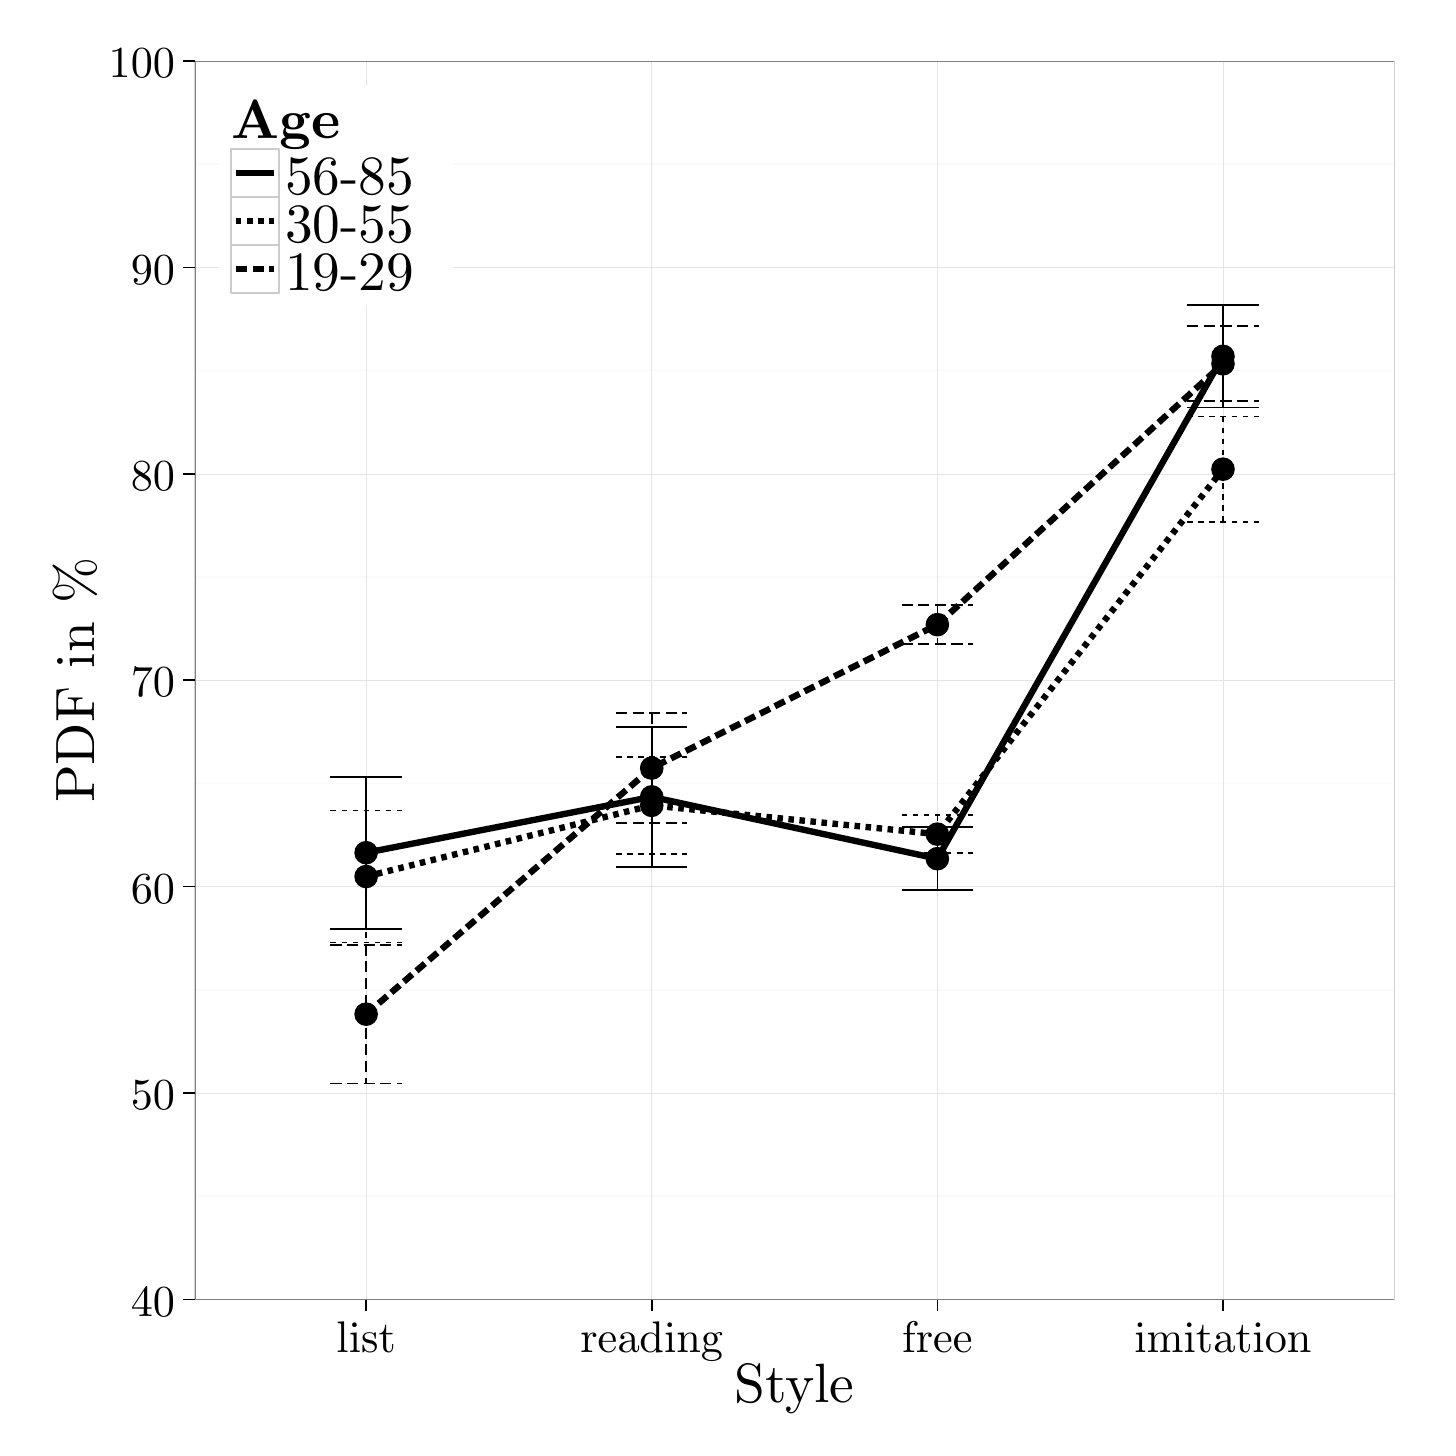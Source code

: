 % Created by tikzDevice version 0.8.1 on 2016-02-09 02:17:35
% !TEX encoding = UTF-8 Unicode
\begin{tikzpicture}[x=1pt,y=1pt]
\definecolor{fillColor}{RGB}{255,255,255}
\path[use as bounding box,fill=fillColor,fill opacity=0.00] (0,0) rectangle (505.89,505.89);
\begin{scope}
\path[clip] (  0.00,  0.00) rectangle (505.89,505.89);
\definecolor{drawColor}{RGB}{255,255,255}
\definecolor{fillColor}{RGB}{255,255,255}

\path[draw=drawColor,line width= 0.6pt,line join=round,line cap=round,fill=fillColor] (  0.00, -0.00) rectangle (505.89,505.89);
\end{scope}
\begin{scope}
\path[clip] ( 60.37, 46.31) rectangle (493.85,493.84);
\definecolor{fillColor}{RGB}{255,255,255}

\path[fill=fillColor] ( 60.37, 46.31) rectangle (493.85,493.84);
\definecolor{drawColor}{gray}{0.98}

\path[draw=drawColor,line width= 0.6pt,line join=round] ( 60.37, 83.60) --
	(493.85, 83.60);

\path[draw=drawColor,line width= 0.6pt,line join=round] ( 60.37,158.19) --
	(493.85,158.19);

\path[draw=drawColor,line width= 0.6pt,line join=round] ( 60.37,232.78) --
	(493.85,232.78);

\path[draw=drawColor,line width= 0.6pt,line join=round] ( 60.37,307.37) --
	(493.85,307.37);

\path[draw=drawColor,line width= 0.6pt,line join=round] ( 60.37,381.96) --
	(493.85,381.96);

\path[draw=drawColor,line width= 0.6pt,line join=round] ( 60.37,456.55) --
	(493.85,456.55);
\definecolor{drawColor}{gray}{0.90}

\path[draw=drawColor,line width= 0.2pt,line join=round] ( 60.37, 46.31) --
	(493.85, 46.31);

\path[draw=drawColor,line width= 0.2pt,line join=round] ( 60.37,120.90) --
	(493.85,120.90);

\path[draw=drawColor,line width= 0.2pt,line join=round] ( 60.37,195.49) --
	(493.85,195.49);

\path[draw=drawColor,line width= 0.2pt,line join=round] ( 60.37,270.08) --
	(493.85,270.08);

\path[draw=drawColor,line width= 0.2pt,line join=round] ( 60.37,344.67) --
	(493.85,344.67);

\path[draw=drawColor,line width= 0.2pt,line join=round] ( 60.37,419.26) --
	(493.85,419.26);

\path[draw=drawColor,line width= 0.2pt,line join=round] ( 60.37,493.84) --
	(493.85,493.84);

\path[draw=drawColor,line width= 0.2pt,line join=round] (122.30, 46.31) --
	(122.30,493.84);

\path[draw=drawColor,line width= 0.2pt,line join=round] (225.50, 46.31) --
	(225.50,493.84);

\path[draw=drawColor,line width= 0.2pt,line join=round] (328.71, 46.31) --
	(328.71,493.84);

\path[draw=drawColor,line width= 0.2pt,line join=round] (431.92, 46.31) --
	(431.92,493.84);
\definecolor{fillColor}{RGB}{0,0,0}

\path[fill=fillColor] (122.30,207.76) circle (  4.27);

\path[fill=fillColor] (122.30,199.15) circle (  4.27);

\path[fill=fillColor] (122.30,149.42) circle (  4.27);

\path[fill=fillColor] (225.50,227.93) circle (  4.27);

\path[fill=fillColor] (225.50,224.86) circle (  4.27);

\path[fill=fillColor] (225.50,238.34) circle (  4.27);

\path[fill=fillColor] (328.71,205.60) circle (  4.27);

\path[fill=fillColor] (328.71,214.47) circle (  4.27);

\path[fill=fillColor] (328.71,290.17) circle (  4.27);

\path[fill=fillColor] (431.92,387.13) circle (  4.27);

\path[fill=fillColor] (431.92,346.35) circle (  4.27);

\path[fill=fillColor] (431.92,384.44) circle (  4.27);
\definecolor{drawColor}{RGB}{0,0,0}

\path[draw=drawColor,line width= 2.3pt,line join=round] (122.30,207.76) --
	(225.50,227.93) --
	(328.71,205.60) --
	(431.92,387.13);

\path[draw=drawColor,line width= 2.3pt,dash pattern=on 2pt off 2pt ,line join=round] (122.30,199.15) --
	(225.50,224.86) --
	(328.71,214.47) --
	(431.92,346.35);

\path[draw=drawColor,line width= 2.3pt,dash pattern=on 4pt off 2pt ,line join=round] (122.30,149.42) --
	(225.50,238.34) --
	(328.71,290.17) --
	(431.92,384.44);

\path[draw=drawColor,line width= 0.6pt,line join=round] (109.40,235.21) --
	(135.20,235.21);

\path[draw=drawColor,line width= 0.6pt,line join=round] (122.30,235.21) --
	(122.30,180.30);

\path[draw=drawColor,line width= 0.6pt,line join=round] (109.40,180.30) --
	(135.20,180.30);

\path[draw=drawColor,line width= 0.6pt,line join=round] (212.60,253.17) --
	(238.41,253.17);

\path[draw=drawColor,line width= 0.6pt,line join=round] (225.50,253.17) --
	(225.50,202.69);

\path[draw=drawColor,line width= 0.6pt,line join=round] (212.60,202.69) --
	(238.41,202.69);

\path[draw=drawColor,line width= 0.6pt,line join=round] (315.81,217.04) --
	(341.61,217.04);

\path[draw=drawColor,line width= 0.6pt,line join=round] (328.71,217.04) --
	(328.71,194.17);

\path[draw=drawColor,line width= 0.6pt,line join=round] (315.81,194.17) --
	(341.61,194.17);

\path[draw=drawColor,line width= 0.6pt,line join=round] (419.02,405.62) --
	(444.82,405.62);

\path[draw=drawColor,line width= 0.6pt,line join=round] (431.92,405.62) --
	(431.92,368.63);

\path[draw=drawColor,line width= 0.6pt,line join=round] (419.02,368.63) --
	(444.82,368.63);

\path[draw=drawColor,line width= 0.6pt,dash pattern=on 2pt off 2pt ,line join=round] (109.40,222.98) --
	(135.20,222.98);

\path[draw=drawColor,line width= 0.6pt,dash pattern=on 2pt off 2pt ,line join=round] (122.30,222.98) --
	(122.30,175.32);

\path[draw=drawColor,line width= 0.6pt,dash pattern=on 2pt off 2pt ,line join=round] (109.40,175.32) --
	(135.20,175.32);

\path[draw=drawColor,line width= 0.6pt,dash pattern=on 2pt off 2pt ,line join=round] (212.60,242.44) --
	(238.41,242.44);

\path[draw=drawColor,line width= 0.6pt,dash pattern=on 2pt off 2pt ,line join=round] (225.50,242.44) --
	(225.50,207.29);

\path[draw=drawColor,line width= 0.6pt,dash pattern=on 2pt off 2pt ,line join=round] (212.60,207.29) --
	(238.41,207.29);

\path[draw=drawColor,line width= 0.6pt,dash pattern=on 2pt off 2pt ,line join=round] (315.81,221.30) --
	(341.61,221.30);

\path[draw=drawColor,line width= 0.6pt,dash pattern=on 2pt off 2pt ,line join=round] (328.71,221.30) --
	(328.71,207.65);

\path[draw=drawColor,line width= 0.6pt,dash pattern=on 2pt off 2pt ,line join=round] (315.81,207.65) --
	(341.61,207.65);

\path[draw=drawColor,line width= 0.6pt,dash pattern=on 2pt off 2pt ,line join=round] (419.02,365.36) --
	(444.82,365.36);

\path[draw=drawColor,line width= 0.6pt,dash pattern=on 2pt off 2pt ,line join=round] (431.92,365.36) --
	(431.92,327.34);

\path[draw=drawColor,line width= 0.6pt,dash pattern=on 2pt off 2pt ,line join=round] (419.02,327.34) --
	(444.82,327.34);

\path[draw=drawColor,line width= 0.6pt,dash pattern=on 4pt off 2pt ,line join=round] (109.40,174.49) --
	(135.20,174.49);

\path[draw=drawColor,line width= 0.6pt,dash pattern=on 4pt off 2pt ,line join=round] (122.30,174.49) --
	(122.30,124.36);

\path[draw=drawColor,line width= 0.6pt,dash pattern=on 4pt off 2pt ,line join=round] (109.40,124.36) --
	(135.20,124.36);

\path[draw=drawColor,line width= 0.6pt,dash pattern=on 4pt off 2pt ,line join=round] (212.60,258.14) --
	(238.41,258.14);

\path[draw=drawColor,line width= 0.6pt,dash pattern=on 4pt off 2pt ,line join=round] (225.50,258.14) --
	(225.50,218.54);

\path[draw=drawColor,line width= 0.6pt,dash pattern=on 4pt off 2pt ,line join=round] (212.60,218.54) --
	(238.41,218.54);

\path[draw=drawColor,line width= 0.6pt,dash pattern=on 4pt off 2pt ,line join=round] (315.81,297.24) --
	(341.61,297.24);

\path[draw=drawColor,line width= 0.6pt,dash pattern=on 4pt off 2pt ,line join=round] (328.71,297.24) --
	(328.71,283.11);

\path[draw=drawColor,line width= 0.6pt,dash pattern=on 4pt off 2pt ,line join=round] (315.81,283.11) --
	(341.61,283.11);

\path[draw=drawColor,line width= 0.6pt,dash pattern=on 4pt off 2pt ,line join=round] (419.02,398.00) --
	(444.82,398.00);

\path[draw=drawColor,line width= 0.6pt,dash pattern=on 4pt off 2pt ,line join=round] (431.92,398.00) --
	(431.92,370.88);

\path[draw=drawColor,line width= 0.6pt,dash pattern=on 4pt off 2pt ,line join=round] (419.02,370.88) --
	(444.82,370.88);
\definecolor{drawColor}{gray}{0.50}

\path[draw=drawColor,line width= 0.6pt,line join=round,line cap=round] ( 60.37, 46.31) rectangle (493.85,493.84);
\end{scope}
\begin{scope}
\path[clip] (  0.00,  0.00) rectangle (505.89,505.89);
\definecolor{drawColor}{RGB}{0,0,0}

\node[text=drawColor,anchor=base east,inner sep=0pt, outer sep=0pt, scale=  1.60] at ( 53.26, 40.27) {40};

\node[text=drawColor,anchor=base east,inner sep=0pt, outer sep=0pt, scale=  1.60] at ( 53.26,114.86) {50};

\node[text=drawColor,anchor=base east,inner sep=0pt, outer sep=0pt, scale=  1.60] at ( 53.26,189.45) {60};

\node[text=drawColor,anchor=base east,inner sep=0pt, outer sep=0pt, scale=  1.60] at ( 53.26,264.04) {70};

\node[text=drawColor,anchor=base east,inner sep=0pt, outer sep=0pt, scale=  1.60] at ( 53.26,338.63) {80};

\node[text=drawColor,anchor=base east,inner sep=0pt, outer sep=0pt, scale=  1.60] at ( 53.26,413.22) {90};

\node[text=drawColor,anchor=base east,inner sep=0pt, outer sep=0pt, scale=  1.60] at ( 53.26,487.81) {100};
\end{scope}
\begin{scope}
\path[clip] (  0.00,  0.00) rectangle (505.89,505.89);
\definecolor{drawColor}{RGB}{0,0,0}

\path[draw=drawColor,line width= 0.6pt,line join=round] ( 56.10, 46.31) --
	( 60.37, 46.31);

\path[draw=drawColor,line width= 0.6pt,line join=round] ( 56.10,120.90) --
	( 60.37,120.90);

\path[draw=drawColor,line width= 0.6pt,line join=round] ( 56.10,195.49) --
	( 60.37,195.49);

\path[draw=drawColor,line width= 0.6pt,line join=round] ( 56.10,270.08) --
	( 60.37,270.08);

\path[draw=drawColor,line width= 0.6pt,line join=round] ( 56.10,344.67) --
	( 60.37,344.67);

\path[draw=drawColor,line width= 0.6pt,line join=round] ( 56.10,419.26) --
	( 60.37,419.26);

\path[draw=drawColor,line width= 0.6pt,line join=round] ( 56.10,493.84) --
	( 60.37,493.84);
\end{scope}
\begin{scope}
\path[clip] (  0.00,  0.00) rectangle (505.89,505.89);
\definecolor{drawColor}{RGB}{0,0,0}

\path[draw=drawColor,line width= 0.6pt,line join=round] (122.30, 42.04) --
	(122.30, 46.31);

\path[draw=drawColor,line width= 0.6pt,line join=round] (225.50, 42.04) --
	(225.50, 46.31);

\path[draw=drawColor,line width= 0.6pt,line join=round] (328.71, 42.04) --
	(328.71, 46.31);

\path[draw=drawColor,line width= 0.6pt,line join=round] (431.92, 42.04) --
	(431.92, 46.31);
\end{scope}
\begin{scope}
\path[clip] (  0.00,  0.00) rectangle (505.89,505.89);
\definecolor{drawColor}{RGB}{0,0,0}

\node[text=drawColor,anchor=base,inner sep=0pt, outer sep=0pt, scale=  1.60] at (122.30, 27.13) {list};

\node[text=drawColor,anchor=base,inner sep=0pt, outer sep=0pt, scale=  1.60] at (225.50, 27.13) {reading};

\node[text=drawColor,anchor=base,inner sep=0pt, outer sep=0pt, scale=  1.60] at (328.71, 27.13) {free};

\node[text=drawColor,anchor=base,inner sep=0pt, outer sep=0pt, scale=  1.60] at (431.92, 27.13) {imitation};
\end{scope}
\begin{scope}
\path[clip] (  0.00,  0.00) rectangle (505.89,505.89);
\definecolor{drawColor}{RGB}{0,0,0}

\node[text=drawColor,anchor=base,inner sep=0pt, outer sep=0pt, scale=  2.00] at (277.11,  9.03) {Style};
\end{scope}
\begin{scope}
\path[clip] (  0.00,  0.00) rectangle (505.89,505.89);
\definecolor{drawColor}{RGB}{0,0,0}

\node[text=drawColor,rotate= 90.00,anchor=base,inner sep=0pt, outer sep=0pt, scale=  2.00] at ( 24.12,270.08) {PDF in {\%}};
\end{scope}
\begin{scope}
\path[clip] (  0.00,  0.00) rectangle (505.89,505.89);
\definecolor{fillColor}{RGB}{255,255,255}

\path[fill=fillColor] ( 69.24,405.66) rectangle (153.66,484.98);
\end{scope}
\begin{scope}
\path[clip] (  0.00,  0.00) rectangle (505.89,505.89);
\definecolor{drawColor}{RGB}{0,0,0}

\node[text=drawColor,anchor=base west,inner sep=0pt, outer sep=0pt, scale=  2.00] at ( 73.51,465.96) {\bfseries Age};
\end{scope}
\begin{scope}
\path[clip] (  0.00,  0.00) rectangle (505.89,505.89);
\definecolor{drawColor}{gray}{0.80}
\definecolor{fillColor}{RGB}{255,255,255}

\path[draw=drawColor,line width= 0.6pt,line join=round,line cap=round,fill=fillColor] ( 73.51,444.61) rectangle ( 90.85,461.96);
\end{scope}
\begin{scope}
\path[clip] (  0.00,  0.00) rectangle (505.89,505.89);
\definecolor{drawColor}{RGB}{0,0,0}

\path[draw=drawColor,line width= 2.3pt,line join=round] ( 75.24,453.29) -- ( 89.12,453.29);
\end{scope}
\begin{scope}
\path[clip] (  0.00,  0.00) rectangle (505.89,505.89);
\definecolor{drawColor}{RGB}{0,0,0}

\path[draw=drawColor,line width= 0.6pt,line join=round] ( 75.24,453.29) -- ( 89.12,453.29);
\end{scope}
\begin{scope}
\path[clip] (  0.00,  0.00) rectangle (505.89,505.89);
\definecolor{drawColor}{gray}{0.80}
\definecolor{fillColor}{RGB}{255,255,255}

\path[draw=drawColor,line width= 0.6pt,line join=round,line cap=round,fill=fillColor] ( 73.51,427.27) rectangle ( 90.85,444.61);
\end{scope}
\begin{scope}
\path[clip] (  0.00,  0.00) rectangle (505.89,505.89);
\definecolor{drawColor}{RGB}{0,0,0}

\path[draw=drawColor,line width= 2.3pt,dash pattern=on 2pt off 2pt ,line join=round] ( 75.24,435.94) -- ( 89.12,435.94);
\end{scope}
\begin{scope}
\path[clip] (  0.00,  0.00) rectangle (505.89,505.89);
\definecolor{drawColor}{RGB}{0,0,0}

\path[draw=drawColor,line width= 0.6pt,dash pattern=on 2pt off 2pt ,line join=round] ( 75.24,435.94) -- ( 89.12,435.94);
\end{scope}
\begin{scope}
\path[clip] (  0.00,  0.00) rectangle (505.89,505.89);
\definecolor{drawColor}{gray}{0.80}
\definecolor{fillColor}{RGB}{255,255,255}

\path[draw=drawColor,line width= 0.6pt,line join=round,line cap=round,fill=fillColor] ( 73.51,409.92) rectangle ( 90.85,427.27);
\end{scope}
\begin{scope}
\path[clip] (  0.00,  0.00) rectangle (505.89,505.89);
\definecolor{drawColor}{RGB}{0,0,0}

\path[draw=drawColor,line width= 2.3pt,dash pattern=on 4pt off 2pt ,line join=round] ( 75.24,418.60) -- ( 89.12,418.60);
\end{scope}
\begin{scope}
\path[clip] (  0.00,  0.00) rectangle (505.89,505.89);
\definecolor{drawColor}{RGB}{0,0,0}

\path[draw=drawColor,line width= 0.6pt,dash pattern=on 4pt off 2pt ,line join=round] ( 75.24,418.60) -- ( 89.12,418.60);
\end{scope}
\begin{scope}
\path[clip] (  0.00,  0.00) rectangle (505.89,505.89);
\definecolor{drawColor}{RGB}{0,0,0}

\node[text=drawColor,anchor=base west,inner sep=0pt, outer sep=0pt, scale=  2.00] at ( 93.02,445.75) {56-85};
\end{scope}
\begin{scope}
\path[clip] (  0.00,  0.00) rectangle (505.89,505.89);
\definecolor{drawColor}{RGB}{0,0,0}

\node[text=drawColor,anchor=base west,inner sep=0pt, outer sep=0pt, scale=  2.00] at ( 93.02,428.40) {30-55};
\end{scope}
\begin{scope}
\path[clip] (  0.00,  0.00) rectangle (505.89,505.89);
\definecolor{drawColor}{RGB}{0,0,0}

\node[text=drawColor,anchor=base west,inner sep=0pt, outer sep=0pt, scale=  2.00] at ( 93.02,411.06) {19-29};
\end{scope}
\end{tikzpicture}
